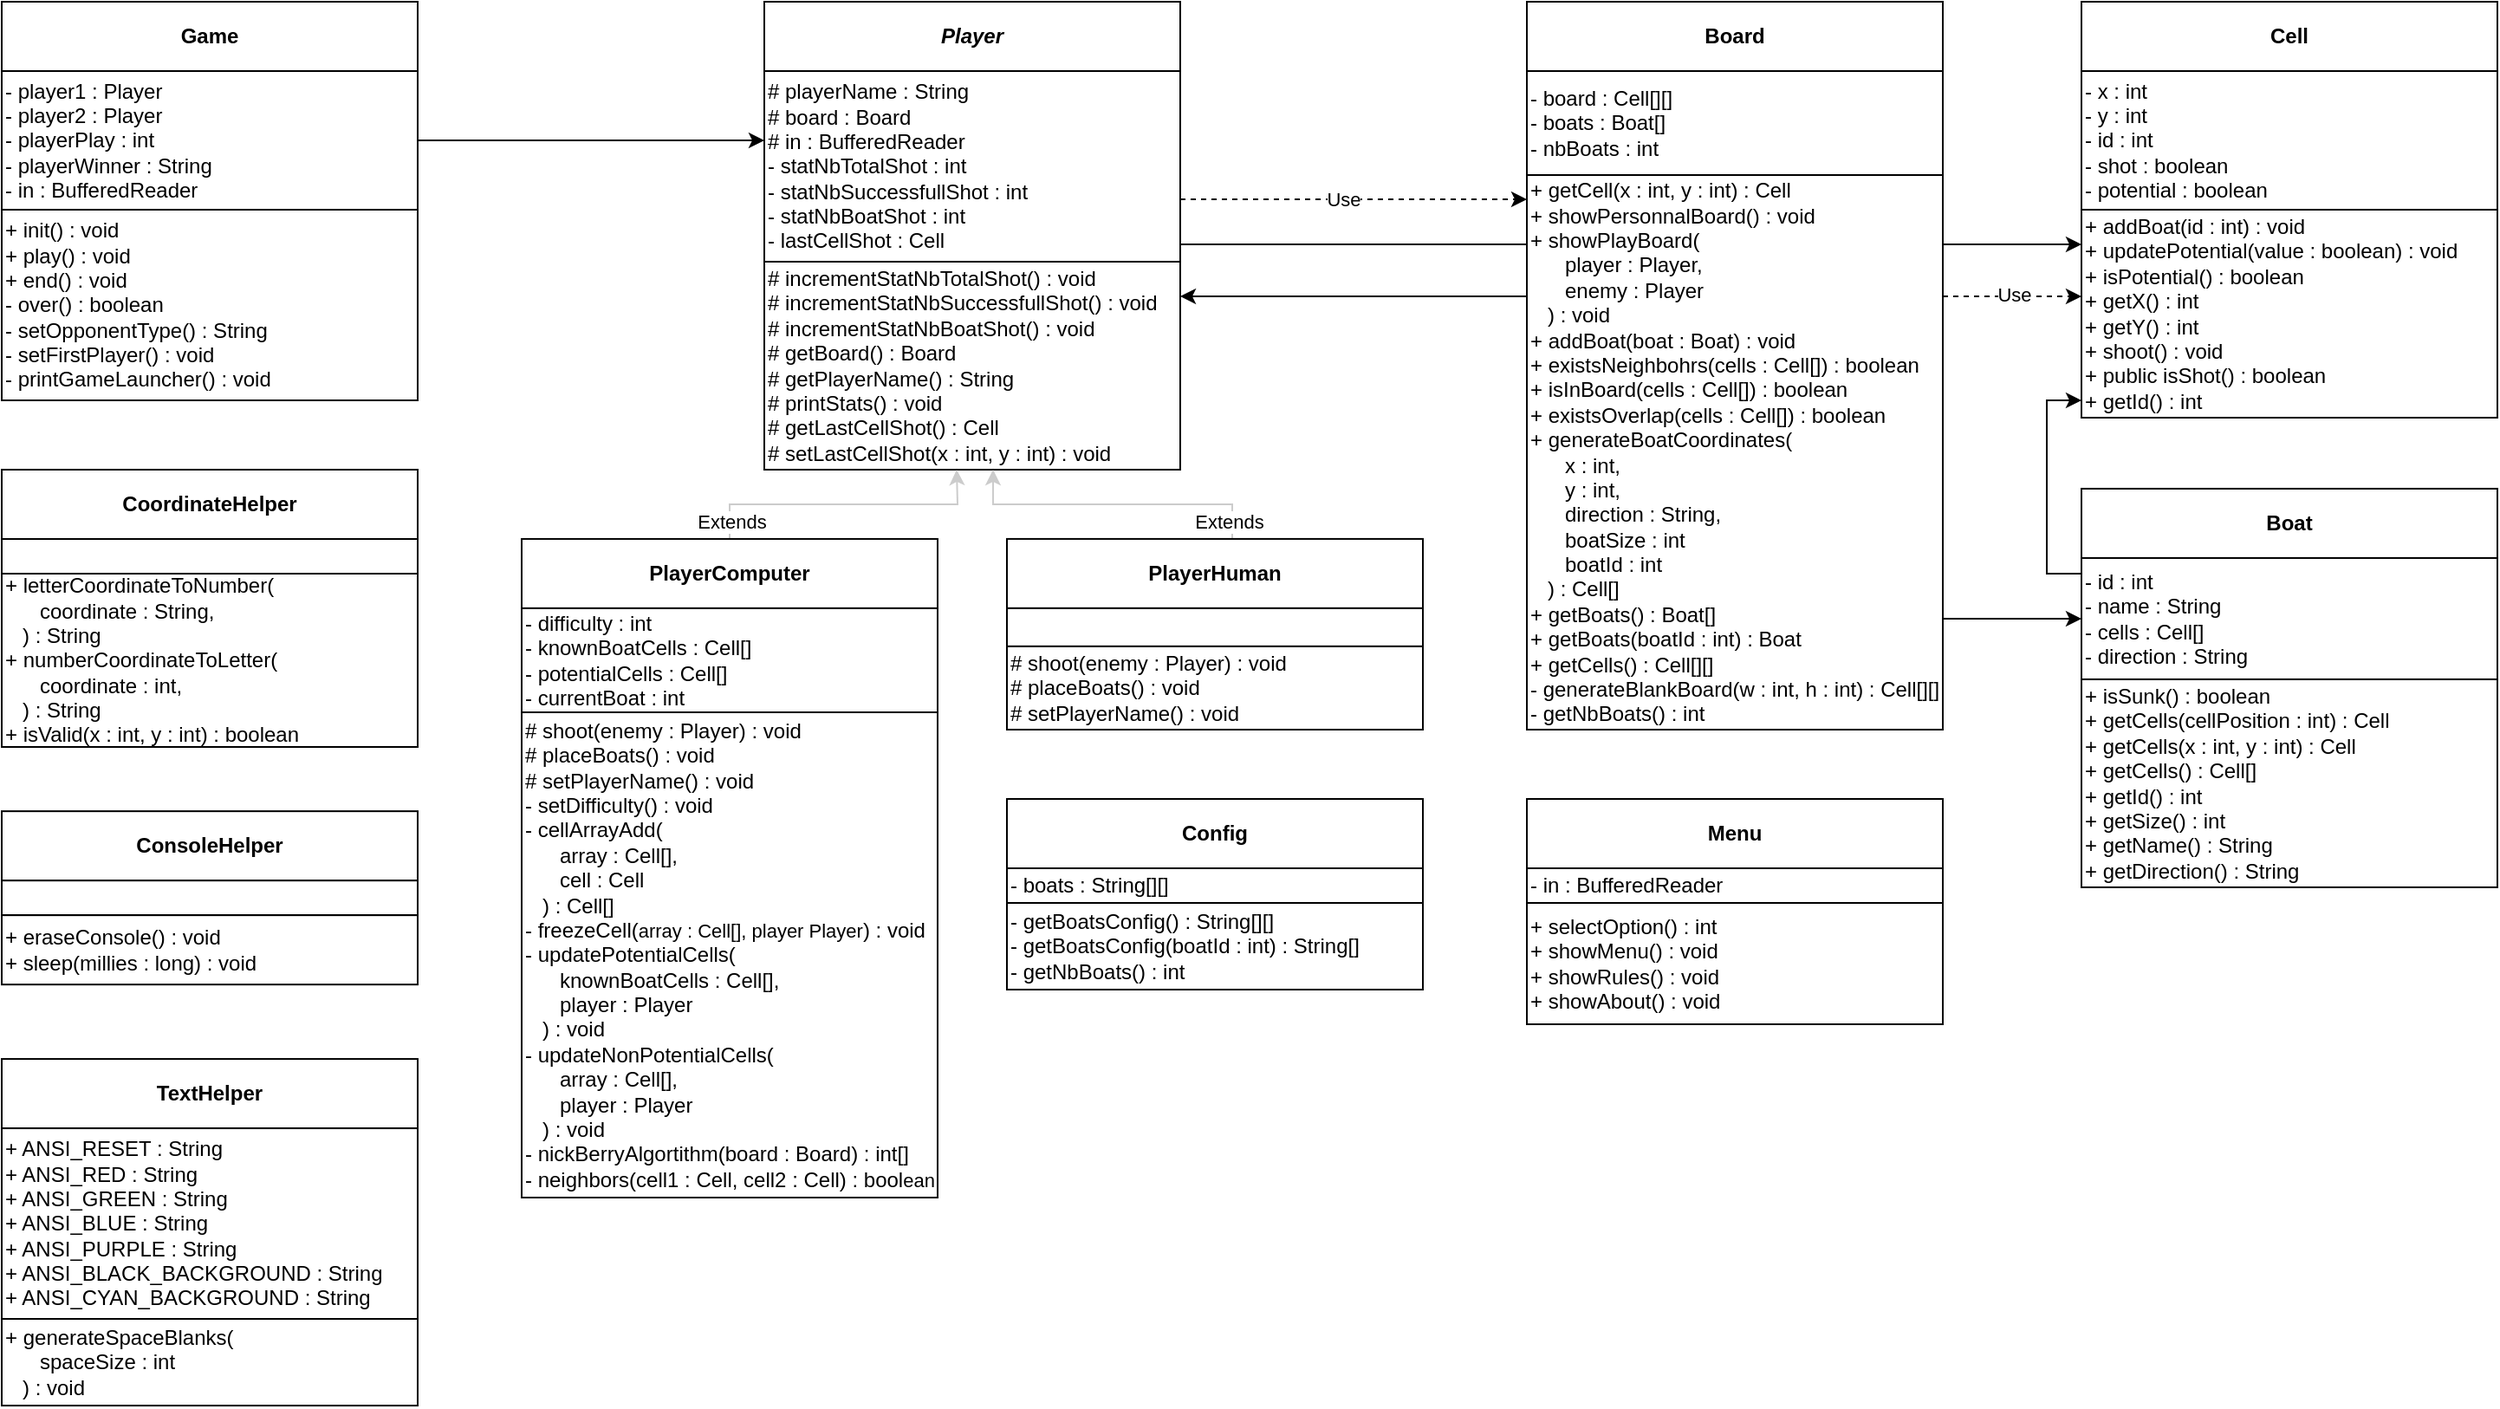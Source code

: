 <mxfile version="14.7.3" type="github">
  <diagram id="Xrt__qwN0PWU03THwhLJ" name="Page-1">
    <mxGraphModel dx="372" dy="192" grid="1" gridSize="10" guides="1" tooltips="1" connect="1" arrows="1" fold="1" page="1" pageScale="1" pageWidth="827" pageHeight="1169" math="0" shadow="0">
      <root>
        <mxCell id="0" />
        <mxCell id="1" parent="0" />
        <mxCell id="vrBCTd_uDz507Jjtsnyi-3" value="&lt;b&gt;Game&lt;/b&gt;" style="rounded=0;whiteSpace=wrap;html=1;" parent="1" vertex="1">
          <mxGeometry x="80" y="40" width="240" height="40" as="geometry" />
        </mxCell>
        <mxCell id="WR7Sw_NgIf90zPRT2UT7-11" style="edgeStyle=orthogonalEdgeStyle;rounded=0;orthogonalLoop=1;jettySize=auto;html=1;" parent="1" source="vrBCTd_uDz507Jjtsnyi-4" target="vrBCTd_uDz507Jjtsnyi-9" edge="1">
          <mxGeometry relative="1" as="geometry">
            <Array as="points">
              <mxPoint x="470" y="120" />
              <mxPoint x="470" y="120" />
            </Array>
          </mxGeometry>
        </mxCell>
        <mxCell id="vrBCTd_uDz507Jjtsnyi-4" value="- player1 : Player&lt;br&gt;- player2 : Player&lt;br&gt;- playerPlay : int&lt;br&gt;- playerWinner : String&lt;br&gt;- in : BufferedReader" style="rounded=0;whiteSpace=wrap;html=1;align=left;" parent="1" vertex="1">
          <mxGeometry x="80" y="80" width="240" height="80" as="geometry" />
        </mxCell>
        <mxCell id="vrBCTd_uDz507Jjtsnyi-5" value="+ init() : void&lt;br&gt;+ play() : void&lt;br&gt;+ end() : void&lt;br&gt;- over() : boolean&lt;br&gt;- setOpponentType() : String&lt;br&gt;- setFirstPlayer() : void&lt;br&gt;- printGameLauncher() : void" style="rounded=0;whiteSpace=wrap;html=1;align=left;" parent="1" vertex="1">
          <mxGeometry x="80" y="160" width="240" height="110" as="geometry" />
        </mxCell>
        <mxCell id="vrBCTd_uDz507Jjtsnyi-6" value="&lt;b&gt;&lt;i&gt;Player&lt;/i&gt;&lt;/b&gt;" style="rounded=0;whiteSpace=wrap;html=1;" parent="1" vertex="1">
          <mxGeometry x="520" y="40" width="240" height="40" as="geometry" />
        </mxCell>
        <mxCell id="WR7Sw_NgIf90zPRT2UT7-12" style="edgeStyle=orthogonalEdgeStyle;rounded=0;orthogonalLoop=1;jettySize=auto;html=1;entryX=0.001;entryY=0.044;entryDx=0;entryDy=0;entryPerimeter=0;strokeColor=#000000;dashed=1;" parent="1" source="vrBCTd_uDz507Jjtsnyi-9" target="vrBCTd_uDz507Jjtsnyi-30" edge="1">
          <mxGeometry relative="1" as="geometry">
            <Array as="points">
              <mxPoint x="960" y="154" />
              <mxPoint x="960" y="154" />
            </Array>
          </mxGeometry>
        </mxCell>
        <mxCell id="WR7Sw_NgIf90zPRT2UT7-13" value="Use" style="edgeLabel;html=1;align=center;verticalAlign=middle;resizable=0;points=[];" parent="WR7Sw_NgIf90zPRT2UT7-12" vertex="1" connectable="0">
          <mxGeometry x="-0.067" relative="1" as="geometry">
            <mxPoint as="offset" />
          </mxGeometry>
        </mxCell>
        <mxCell id="WR7Sw_NgIf90zPRT2UT7-14" style="edgeStyle=orthogonalEdgeStyle;rounded=0;orthogonalLoop=1;jettySize=auto;html=1;strokeColor=#000000;" parent="1" source="vrBCTd_uDz507Jjtsnyi-9" edge="1">
          <mxGeometry relative="1" as="geometry">
            <Array as="points">
              <mxPoint x="1280" y="180" />
            </Array>
            <mxPoint x="1280" y="180" as="targetPoint" />
          </mxGeometry>
        </mxCell>
        <mxCell id="vrBCTd_uDz507Jjtsnyi-9" value="# playerName : String&lt;br&gt;# board : Board&lt;br&gt;# in : BufferedReader&lt;br&gt;- statNbTotalShot : int&lt;br&gt;- statNbSuccessfullShot : int&lt;br&gt;- statNbBoatShot : int&lt;br&gt;- lastCellShot : Cell" style="rounded=0;whiteSpace=wrap;html=1;align=left;" parent="1" vertex="1">
          <mxGeometry x="520" y="80" width="240" height="110" as="geometry" />
        </mxCell>
        <mxCell id="vrBCTd_uDz507Jjtsnyi-10" value="# incrementStatNbTotalShot() : void&lt;br&gt;# incrementStatNbSuccessfullShot() : void&lt;br&gt;# incrementStatNbBoatShot()&amp;nbsp;: void&lt;br&gt;# getBoard() : Board&lt;br&gt;# getPlayerName() : String&lt;br&gt;# printStats() : void&lt;br&gt;#&amp;nbsp;getLastCellShot() : Cell&lt;br&gt;# setLastCellShot(x : int, y : int) : void" style="rounded=0;whiteSpace=wrap;html=1;align=left;" parent="1" vertex="1">
          <mxGeometry x="520" y="190" width="240" height="120" as="geometry" />
        </mxCell>
        <mxCell id="vrBCTd_uDz507Jjtsnyi-13" style="edgeStyle=orthogonalEdgeStyle;rounded=0;orthogonalLoop=1;jettySize=auto;html=1;exitX=0.5;exitY=0;exitDx=0;exitDy=0;strokeWidth=1;strokeColor=#CCCCCC;" parent="1" source="vrBCTd_uDz507Jjtsnyi-11" edge="1">
          <mxGeometry relative="1" as="geometry">
            <mxPoint x="631" y="310" as="targetPoint" />
          </mxGeometry>
        </mxCell>
        <mxCell id="vrBCTd_uDz507Jjtsnyi-46" value="Extends" style="edgeLabel;html=1;align=center;verticalAlign=middle;resizable=0;points=[];" parent="vrBCTd_uDz507Jjtsnyi-13" vertex="1" connectable="0">
          <mxGeometry x="-0.56" y="1" relative="1" as="geometry">
            <mxPoint x="-17" y="11" as="offset" />
          </mxGeometry>
        </mxCell>
        <mxCell id="vrBCTd_uDz507Jjtsnyi-11" value="&lt;b&gt;PlayerComputer&lt;/b&gt;" style="rounded=0;whiteSpace=wrap;html=1;" parent="1" vertex="1">
          <mxGeometry x="380" y="349.97" width="240" height="40" as="geometry" />
        </mxCell>
        <mxCell id="vrBCTd_uDz507Jjtsnyi-16" value="- difficulty : int&lt;br&gt;- knownBoatCells : Cell[]&lt;br&gt;- potentialCells : Cell[]&lt;br&gt;- currentBoat : int" style="rounded=0;whiteSpace=wrap;html=1;align=left;" parent="1" vertex="1">
          <mxGeometry x="380" y="389.97" width="240" height="60.03" as="geometry" />
        </mxCell>
        <mxCell id="vrBCTd_uDz507Jjtsnyi-25" style="edgeStyle=orthogonalEdgeStyle;rounded=0;orthogonalLoop=1;jettySize=auto;html=1;strokeColor=#CCCCCC;strokeWidth=1;entryX=0.55;entryY=1;entryDx=0;entryDy=0;entryPerimeter=0;" parent="1" source="vrBCTd_uDz507Jjtsnyi-18" target="vrBCTd_uDz507Jjtsnyi-10" edge="1">
          <mxGeometry relative="1" as="geometry">
            <mxPoint x="652" y="315.08" as="targetPoint" />
            <Array as="points">
              <mxPoint x="790" y="330" />
              <mxPoint x="652" y="330" />
            </Array>
          </mxGeometry>
        </mxCell>
        <mxCell id="vrBCTd_uDz507Jjtsnyi-47" value="Extends" style="edgeLabel;html=1;align=center;verticalAlign=middle;resizable=0;points=[];" parent="vrBCTd_uDz507Jjtsnyi-25" vertex="1" connectable="0">
          <mxGeometry x="-0.607" relative="1" as="geometry">
            <mxPoint x="13" y="10" as="offset" />
          </mxGeometry>
        </mxCell>
        <mxCell id="vrBCTd_uDz507Jjtsnyi-18" value="&lt;b&gt;PlayerHuman&lt;/b&gt;" style="rounded=0;whiteSpace=wrap;html=1;" parent="1" vertex="1">
          <mxGeometry x="660" y="349.96" width="240" height="40" as="geometry" />
        </mxCell>
        <mxCell id="vrBCTd_uDz507Jjtsnyi-19" value="" style="rounded=0;whiteSpace=wrap;html=1;align=left;" parent="1" vertex="1">
          <mxGeometry x="660" y="389.96" width="240" height="22" as="geometry" />
        </mxCell>
        <mxCell id="vrBCTd_uDz507Jjtsnyi-20" value="# shoot(enemy : Player) : void&lt;br&gt;# placeBoats() : void&lt;br&gt;# setPlayerName() : void" style="rounded=0;whiteSpace=wrap;html=1;align=left;" parent="1" vertex="1">
          <mxGeometry x="660" y="411.96" width="240" height="48.04" as="geometry" />
        </mxCell>
        <mxCell id="vrBCTd_uDz507Jjtsnyi-27" value="# shoot(enemy : Player) : void&lt;br&gt;# placeBoats() : void&lt;br&gt;# setPlayerName() : void&lt;br&gt;- setDifficulty() : void&lt;br&gt;- cellArrayAdd(&lt;br&gt;&amp;nbsp; &amp;nbsp; &amp;nbsp; array : Cell[],&lt;br&gt;&amp;nbsp; &amp;nbsp; &amp;nbsp; cell : Cell&lt;br&gt;&amp;nbsp; &amp;nbsp;) : Cell[]&lt;br&gt;- freezeCell(&lt;font style=&quot;font-size: 11px&quot;&gt;array : Cell[], player Player&lt;/font&gt;) : void&lt;br&gt;- &lt;font style=&quot;font-size: 12px&quot;&gt;&lt;font style=&quot;font-size: 12px&quot;&gt;updatePotentialCells&lt;/font&gt;(&lt;br&gt;&lt;font style=&quot;font-size: 12px&quot;&gt;&amp;nbsp; &amp;nbsp; &amp;nbsp; knownBoatCells : Cell[],&lt;br&gt;&lt;/font&gt;&amp;nbsp; &amp;nbsp; &amp;nbsp; player : Player&lt;br&gt;&amp;nbsp; &amp;nbsp;) : void&lt;br&gt;- updateNonPotentialCells(&lt;br&gt;&amp;nbsp; &amp;nbsp; &amp;nbsp; array : Cell[],&lt;br&gt;&amp;nbsp; &amp;nbsp; &amp;nbsp; player : Player&lt;br&gt;&amp;nbsp; &amp;nbsp;) : void&lt;br&gt;- nickBerryAlgortithm(board : Board) : int[]&lt;br&gt;- neighbors(cell1 : Cell, cell2 : Cell) : bool&lt;/font&gt;&lt;font&gt;&lt;font style=&quot;font-size: 11px&quot;&gt;ean&lt;/font&gt;&lt;br&gt;&lt;/font&gt;" style="rounded=0;whiteSpace=wrap;html=1;align=left;" parent="1" vertex="1">
          <mxGeometry x="380" y="450" width="240" height="280" as="geometry" />
        </mxCell>
        <mxCell id="vrBCTd_uDz507Jjtsnyi-28" value="&lt;b&gt;Board&lt;/b&gt;" style="rounded=0;whiteSpace=wrap;html=1;" parent="1" vertex="1">
          <mxGeometry x="960" y="40" width="240" height="40" as="geometry" />
        </mxCell>
        <mxCell id="vrBCTd_uDz507Jjtsnyi-29" value="- board : Cell[][]&lt;br&gt;- boats : Boat[]&lt;br&gt;- nbBoats : int" style="rounded=0;whiteSpace=wrap;html=1;align=left;" parent="1" vertex="1">
          <mxGeometry x="960" y="80" width="240" height="60" as="geometry" />
        </mxCell>
        <mxCell id="WR7Sw_NgIf90zPRT2UT7-15" style="edgeStyle=orthogonalEdgeStyle;rounded=0;orthogonalLoop=1;jettySize=auto;html=1;strokeColor=#000000;dashed=1;" parent="1" source="vrBCTd_uDz507Jjtsnyi-30" edge="1">
          <mxGeometry relative="1" as="geometry">
            <Array as="points">
              <mxPoint x="1280" y="210" />
            </Array>
            <mxPoint x="1280" y="210" as="targetPoint" />
          </mxGeometry>
        </mxCell>
        <mxCell id="WR7Sw_NgIf90zPRT2UT7-16" value="Use" style="edgeLabel;html=1;align=center;verticalAlign=middle;resizable=0;points=[];" parent="WR7Sw_NgIf90zPRT2UT7-15" vertex="1" connectable="0">
          <mxGeometry x="-0.168" y="-2" relative="1" as="geometry">
            <mxPoint x="7" y="-3" as="offset" />
          </mxGeometry>
        </mxCell>
        <mxCell id="WR7Sw_NgIf90zPRT2UT7-17" style="edgeStyle=orthogonalEdgeStyle;rounded=0;orthogonalLoop=1;jettySize=auto;html=1;strokeColor=#000000;" parent="1" source="vrBCTd_uDz507Jjtsnyi-30" target="vrBCTd_uDz507Jjtsnyi-81" edge="1">
          <mxGeometry relative="1" as="geometry">
            <Array as="points">
              <mxPoint x="1220" y="396" />
              <mxPoint x="1220" y="396" />
            </Array>
            <mxPoint x="1280" y="344" as="targetPoint" />
          </mxGeometry>
        </mxCell>
        <mxCell id="WR7Sw_NgIf90zPRT2UT7-18" style="edgeStyle=orthogonalEdgeStyle;rounded=0;orthogonalLoop=1;jettySize=auto;html=1;strokeColor=#000000;" parent="1" source="vrBCTd_uDz507Jjtsnyi-30" edge="1">
          <mxGeometry relative="1" as="geometry">
            <mxPoint x="760" y="210" as="targetPoint" />
            <Array as="points">
              <mxPoint x="760" y="210" />
            </Array>
          </mxGeometry>
        </mxCell>
        <mxCell id="vrBCTd_uDz507Jjtsnyi-30" value="+ getCell(x : int, y : int) : Cell&lt;br&gt;+ showPersonnalBoard() : void&lt;br&gt;+ showPlayBoard(&lt;br&gt;&amp;nbsp; &amp;nbsp; &amp;nbsp; player : Player, &lt;br&gt;&amp;nbsp; &amp;nbsp; &amp;nbsp; enemy : Player&lt;br&gt;&amp;nbsp; &amp;nbsp;) : void&lt;br&gt;+ addBoat(boat : Boat) : void&lt;br&gt;+ existsNeighbohrs(cells : Cell[]) : boolean&lt;br&gt;+ isInBoard(cells&amp;nbsp;: Cell[]) : boolean&lt;br&gt;+ existsOverlap(cells : Cell[]) : boolean&lt;br&gt;+ generateBoatCoordinates(&lt;br&gt;&amp;nbsp; &amp;nbsp; &amp;nbsp; x : int,&lt;br&gt;&amp;nbsp; &amp;nbsp; &amp;nbsp; y : int,&lt;br&gt;&amp;nbsp; &amp;nbsp; &amp;nbsp; direction : String,&lt;br&gt;&amp;nbsp; &amp;nbsp; &amp;nbsp; boatSize : int&lt;br&gt;&amp;nbsp; &amp;nbsp; &amp;nbsp; boatId : int&lt;br&gt;&amp;nbsp; &amp;nbsp;) : Cell[]&lt;br&gt;+ getBoats() : Boat[]&lt;br&gt;+ getBoats(boatId : int) : Boat&lt;br&gt;+ getCells() : Cell[][]&lt;br&gt;- generateBlankBoard(w : int, h : int) : Cell[][]&lt;br&gt;- getNbBoats() : int" style="rounded=0;whiteSpace=wrap;html=1;align=left;" parent="1" vertex="1">
          <mxGeometry x="960" y="140" width="240" height="320" as="geometry" />
        </mxCell>
        <mxCell id="vrBCTd_uDz507Jjtsnyi-50" value="&lt;b&gt;CoordinateHelper&lt;/b&gt;" style="rounded=0;whiteSpace=wrap;html=1;" parent="1" vertex="1">
          <mxGeometry x="80" y="310" width="240" height="40" as="geometry" />
        </mxCell>
        <mxCell id="vrBCTd_uDz507Jjtsnyi-51" value="" style="rounded=0;whiteSpace=wrap;html=1;align=left;" parent="1" vertex="1">
          <mxGeometry x="80" y="350" width="240" height="20" as="geometry" />
        </mxCell>
        <mxCell id="vrBCTd_uDz507Jjtsnyi-52" value="+ letterCoordinateToNumber(&lt;br&gt;&amp;nbsp; &amp;nbsp; &amp;nbsp; coordinate : String,&lt;br&gt;&amp;nbsp; &amp;nbsp;) : String&lt;br&gt;+ numberCoordinateToLetter(&lt;br&gt;&amp;nbsp; &amp;nbsp; &amp;nbsp; coordinate : int,&lt;br&gt;&amp;nbsp; &amp;nbsp;) : String&lt;br&gt;+ isValid(x&amp;nbsp;: int, y&amp;nbsp;: int) : boolean" style="rounded=0;whiteSpace=wrap;html=1;align=left;" parent="1" vertex="1">
          <mxGeometry x="80" y="370" width="240" height="100" as="geometry" />
        </mxCell>
        <mxCell id="vrBCTd_uDz507Jjtsnyi-56" value="&lt;b&gt;ConsoleHelper&lt;/b&gt;" style="rounded=0;whiteSpace=wrap;html=1;" parent="1" vertex="1">
          <mxGeometry x="80" y="507.08" width="240" height="40" as="geometry" />
        </mxCell>
        <mxCell id="vrBCTd_uDz507Jjtsnyi-57" value="" style="rounded=0;whiteSpace=wrap;html=1;align=left;" parent="1" vertex="1">
          <mxGeometry x="80" y="547.08" width="240" height="20" as="geometry" />
        </mxCell>
        <mxCell id="vrBCTd_uDz507Jjtsnyi-58" value="+ eraseConsole() : void&lt;br&gt;+ sleep(millies : long) : void" style="rounded=0;whiteSpace=wrap;html=1;align=left;" parent="1" vertex="1">
          <mxGeometry x="80" y="567.08" width="240" height="40" as="geometry" />
        </mxCell>
        <mxCell id="vrBCTd_uDz507Jjtsnyi-71" value="&lt;b&gt;Cell&lt;/b&gt;" style="rounded=0;whiteSpace=wrap;html=1;" parent="1" vertex="1">
          <mxGeometry x="1280" y="40" width="240" height="40" as="geometry" />
        </mxCell>
        <mxCell id="vrBCTd_uDz507Jjtsnyi-72" value="- x : int&lt;br&gt;- y : int&lt;br&gt;- id : int&lt;br&gt;- shot : boolean&lt;br&gt;- potential : boolean" style="rounded=0;whiteSpace=wrap;html=1;align=left;" parent="1" vertex="1">
          <mxGeometry x="1280" y="80" width="240" height="80" as="geometry" />
        </mxCell>
        <mxCell id="vrBCTd_uDz507Jjtsnyi-73" value="+ addBoat(id : int) : void&lt;br&gt;+ updatePotential(value : boolean) : void&lt;br&gt;+ isPotential() : boolean&lt;br&gt;+ getX() : int&lt;br&gt;+ getY() : int&lt;br&gt;+ shoot() : void&lt;br&gt;+ public isShot() : boolean&lt;br&gt;+ getId() : int" style="rounded=0;whiteSpace=wrap;html=1;align=left;" parent="1" vertex="1">
          <mxGeometry x="1280" y="160" width="240" height="120" as="geometry" />
        </mxCell>
        <mxCell id="vrBCTd_uDz507Jjtsnyi-80" value="&lt;b&gt;Boat&lt;/b&gt;" style="rounded=0;whiteSpace=wrap;html=1;" parent="1" vertex="1">
          <mxGeometry x="1280" y="320.98" width="240" height="40" as="geometry" />
        </mxCell>
        <mxCell id="WR7Sw_NgIf90zPRT2UT7-19" style="edgeStyle=orthogonalEdgeStyle;rounded=0;orthogonalLoop=1;jettySize=auto;html=1;strokeColor=#000000;exitX=0;exitY=0;exitDx=0;exitDy=0;" parent="1" source="vrBCTd_uDz507Jjtsnyi-81" edge="1">
          <mxGeometry relative="1" as="geometry">
            <mxPoint x="1280" y="270" as="targetPoint" />
            <Array as="points">
              <mxPoint x="1280" y="370" />
              <mxPoint x="1260" y="370" />
              <mxPoint x="1260" y="270" />
              <mxPoint x="1280" y="270" />
            </Array>
          </mxGeometry>
        </mxCell>
        <mxCell id="vrBCTd_uDz507Jjtsnyi-81" value="- id : int&lt;br&gt;- name : String&lt;br&gt;- cells : Cell[]&lt;br&gt;- direction : String" style="rounded=0;whiteSpace=wrap;html=1;align=left;" parent="1" vertex="1">
          <mxGeometry x="1280" y="360.98" width="240" height="70" as="geometry" />
        </mxCell>
        <mxCell id="vrBCTd_uDz507Jjtsnyi-82" value="+ isSunk() : boolean&lt;br&gt;+ getCells(cellPosition : int) : Cell&lt;br&gt;+ getCells(x : int, y : int) : Cell&lt;br&gt;+ getCells() : Cell[]&lt;br&gt;+ getId() : int&lt;br&gt;+ getSize() : int&lt;br&gt;+ getName() : String&lt;br&gt;+ getDirection() : String" style="rounded=0;whiteSpace=wrap;html=1;align=left;" parent="1" vertex="1">
          <mxGeometry x="1280" y="430.98" width="240" height="120" as="geometry" />
        </mxCell>
        <mxCell id="WR7Sw_NgIf90zPRT2UT7-3" value="&lt;b&gt;Menu&lt;/b&gt;" style="rounded=0;whiteSpace=wrap;html=1;" parent="1" vertex="1">
          <mxGeometry x="960" y="500" width="240" height="40" as="geometry" />
        </mxCell>
        <mxCell id="WR7Sw_NgIf90zPRT2UT7-4" value="- in : BufferedReader" style="rounded=0;whiteSpace=wrap;html=1;align=left;" parent="1" vertex="1">
          <mxGeometry x="960" y="540" width="240" height="20" as="geometry" />
        </mxCell>
        <mxCell id="WR7Sw_NgIf90zPRT2UT7-5" value="+ selectOption() : int&lt;br&gt;+ showMenu() : void&lt;br&gt;+ showRules() : void&lt;br&gt;+ showAbout() : void" style="rounded=0;whiteSpace=wrap;html=1;align=left;" parent="1" vertex="1">
          <mxGeometry x="960" y="560" width="240" height="70" as="geometry" />
        </mxCell>
        <mxCell id="WR7Sw_NgIf90zPRT2UT7-6" style="edgeStyle=orthogonalEdgeStyle;rounded=0;orthogonalLoop=1;jettySize=auto;html=1;exitX=0.5;exitY=1;exitDx=0;exitDy=0;strokeColor=#000000;" parent="1" source="vrBCTd_uDz507Jjtsnyi-30" target="vrBCTd_uDz507Jjtsnyi-30" edge="1">
          <mxGeometry relative="1" as="geometry" />
        </mxCell>
        <mxCell id="WR7Sw_NgIf90zPRT2UT7-8" value="&lt;b&gt;TextHelper&lt;/b&gt;" style="rounded=0;whiteSpace=wrap;html=1;" parent="1" vertex="1">
          <mxGeometry x="80" y="650.03" width="240" height="40" as="geometry" />
        </mxCell>
        <mxCell id="WR7Sw_NgIf90zPRT2UT7-9" value="+ ANSI_RESET : String&lt;br&gt;+ ANSI_RED : String&lt;br&gt;+ ANSI_GREEN : String&lt;br&gt;+ ANSI_BLUE : String&lt;br&gt;+ ANSI_PURPLE : String&lt;br&gt;+ ANSI_BLACK_BACKGROUND : String&lt;br&gt;+ ANSI_CYAN_BACKGROUND : String" style="rounded=0;whiteSpace=wrap;html=1;align=left;" parent="1" vertex="1">
          <mxGeometry x="80" y="690.03" width="240" height="110" as="geometry" />
        </mxCell>
        <mxCell id="WR7Sw_NgIf90zPRT2UT7-10" value="+ generateSpaceBlanks(&lt;br&gt;&amp;nbsp; &amp;nbsp; &amp;nbsp; spaceSize : int&lt;br&gt;&amp;nbsp; &amp;nbsp;) : void" style="rounded=0;whiteSpace=wrap;html=1;align=left;" parent="1" vertex="1">
          <mxGeometry x="80" y="800.03" width="240" height="50" as="geometry" />
        </mxCell>
        <mxCell id="GAjgQdC2BshfQj1xx3Mg-7" value="&lt;b&gt;Config&lt;/b&gt;" style="rounded=0;whiteSpace=wrap;html=1;" vertex="1" parent="1">
          <mxGeometry x="660" y="500" width="240" height="40" as="geometry" />
        </mxCell>
        <mxCell id="GAjgQdC2BshfQj1xx3Mg-8" value="- boats : String[][]" style="rounded=0;whiteSpace=wrap;html=1;align=left;" vertex="1" parent="1">
          <mxGeometry x="660" y="540" width="240" height="20" as="geometry" />
        </mxCell>
        <mxCell id="GAjgQdC2BshfQj1xx3Mg-9" value="- getBoatsConfig() : String[][]&lt;br&gt;- getBoatsConfig(boatId : int) : String[]&lt;br&gt;- getNbBoats() : int" style="rounded=0;whiteSpace=wrap;html=1;align=left;" vertex="1" parent="1">
          <mxGeometry x="660" y="560" width="240" height="50" as="geometry" />
        </mxCell>
      </root>
    </mxGraphModel>
  </diagram>
</mxfile>
